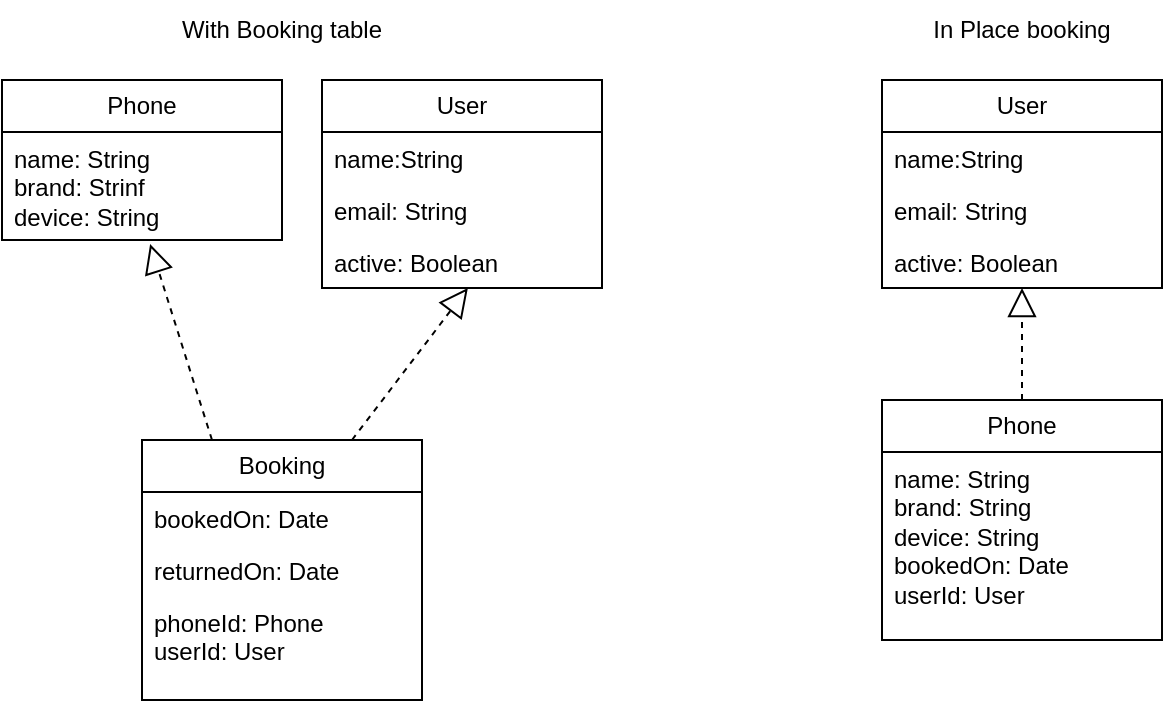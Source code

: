 <mxfile version="21.2.9" type="device">
  <diagram name="Page-1" id="MU0qq-Xpeqi7Bot9kJG-">
    <mxGraphModel dx="1434" dy="779" grid="1" gridSize="10" guides="1" tooltips="1" connect="1" arrows="1" fold="1" page="1" pageScale="1" pageWidth="827" pageHeight="1169" math="0" shadow="0">
      <root>
        <mxCell id="0" />
        <mxCell id="1" parent="0" />
        <mxCell id="PLiwACbSrjpZnJ7-oseW-2" value="Phone" style="swimlane;fontStyle=0;childLayout=stackLayout;horizontal=1;startSize=26;fillColor=none;horizontalStack=0;resizeParent=1;resizeParentMax=0;resizeLast=0;collapsible=1;marginBottom=0;whiteSpace=wrap;html=1;" parent="1" vertex="1">
          <mxGeometry x="40" y="80" width="140" height="80" as="geometry" />
        </mxCell>
        <mxCell id="PLiwACbSrjpZnJ7-oseW-3" value="name: String&lt;br&gt;brand: Strinf&lt;br&gt;device: String" style="text;strokeColor=none;fillColor=none;align=left;verticalAlign=top;spacingLeft=4;spacingRight=4;overflow=hidden;rotatable=0;points=[[0,0.5],[1,0.5]];portConstraint=eastwest;whiteSpace=wrap;html=1;" parent="PLiwACbSrjpZnJ7-oseW-2" vertex="1">
          <mxGeometry y="26" width="140" height="54" as="geometry" />
        </mxCell>
        <mxCell id="PLiwACbSrjpZnJ7-oseW-14" value="Booking" style="swimlane;fontStyle=0;childLayout=stackLayout;horizontal=1;startSize=26;fillColor=none;horizontalStack=0;resizeParent=1;resizeParentMax=0;resizeLast=0;collapsible=1;marginBottom=0;whiteSpace=wrap;html=1;" parent="1" vertex="1">
          <mxGeometry x="110" y="260" width="140" height="130" as="geometry" />
        </mxCell>
        <mxCell id="PLiwACbSrjpZnJ7-oseW-15" value="bookedOn: Date" style="text;strokeColor=none;fillColor=none;align=left;verticalAlign=top;spacingLeft=4;spacingRight=4;overflow=hidden;rotatable=0;points=[[0,0.5],[1,0.5]];portConstraint=eastwest;whiteSpace=wrap;html=1;" parent="PLiwACbSrjpZnJ7-oseW-14" vertex="1">
          <mxGeometry y="26" width="140" height="26" as="geometry" />
        </mxCell>
        <mxCell id="PLiwACbSrjpZnJ7-oseW-16" value="returnedOn: Date" style="text;strokeColor=none;fillColor=none;align=left;verticalAlign=top;spacingLeft=4;spacingRight=4;overflow=hidden;rotatable=0;points=[[0,0.5],[1,0.5]];portConstraint=eastwest;whiteSpace=wrap;html=1;" parent="PLiwACbSrjpZnJ7-oseW-14" vertex="1">
          <mxGeometry y="52" width="140" height="26" as="geometry" />
        </mxCell>
        <mxCell id="PLiwACbSrjpZnJ7-oseW-17" value="phoneId: Phone&lt;br&gt;userId: User" style="text;strokeColor=none;fillColor=none;align=left;verticalAlign=top;spacingLeft=4;spacingRight=4;overflow=hidden;rotatable=0;points=[[0,0.5],[1,0.5]];portConstraint=eastwest;whiteSpace=wrap;html=1;" parent="PLiwACbSrjpZnJ7-oseW-14" vertex="1">
          <mxGeometry y="78" width="140" height="52" as="geometry" />
        </mxCell>
        <mxCell id="PLiwACbSrjpZnJ7-oseW-18" value="User" style="swimlane;fontStyle=0;childLayout=stackLayout;horizontal=1;startSize=26;fillColor=none;horizontalStack=0;resizeParent=1;resizeParentMax=0;resizeLast=0;collapsible=1;marginBottom=0;whiteSpace=wrap;html=1;" parent="1" vertex="1">
          <mxGeometry x="200" y="80" width="140" height="104" as="geometry" />
        </mxCell>
        <mxCell id="PLiwACbSrjpZnJ7-oseW-19" value="name:String" style="text;strokeColor=none;fillColor=none;align=left;verticalAlign=top;spacingLeft=4;spacingRight=4;overflow=hidden;rotatable=0;points=[[0,0.5],[1,0.5]];portConstraint=eastwest;whiteSpace=wrap;html=1;" parent="PLiwACbSrjpZnJ7-oseW-18" vertex="1">
          <mxGeometry y="26" width="140" height="26" as="geometry" />
        </mxCell>
        <mxCell id="PLiwACbSrjpZnJ7-oseW-20" value="email: String" style="text;strokeColor=none;fillColor=none;align=left;verticalAlign=top;spacingLeft=4;spacingRight=4;overflow=hidden;rotatable=0;points=[[0,0.5],[1,0.5]];portConstraint=eastwest;whiteSpace=wrap;html=1;" parent="PLiwACbSrjpZnJ7-oseW-18" vertex="1">
          <mxGeometry y="52" width="140" height="26" as="geometry" />
        </mxCell>
        <mxCell id="PLiwACbSrjpZnJ7-oseW-21" value="active: Boolean" style="text;strokeColor=none;fillColor=none;align=left;verticalAlign=top;spacingLeft=4;spacingRight=4;overflow=hidden;rotatable=0;points=[[0,0.5],[1,0.5]];portConstraint=eastwest;whiteSpace=wrap;html=1;" parent="PLiwACbSrjpZnJ7-oseW-18" vertex="1">
          <mxGeometry y="78" width="140" height="26" as="geometry" />
        </mxCell>
        <mxCell id="PLiwACbSrjpZnJ7-oseW-22" value="" style="endArrow=block;dashed=1;endFill=0;endSize=12;html=1;rounded=0;exitX=0.25;exitY=0;exitDx=0;exitDy=0;entryX=0.529;entryY=1.038;entryDx=0;entryDy=0;entryPerimeter=0;" parent="1" source="PLiwACbSrjpZnJ7-oseW-14" target="PLiwACbSrjpZnJ7-oseW-3" edge="1">
          <mxGeometry width="160" relative="1" as="geometry">
            <mxPoint x="180" y="310" as="sourcePoint" />
            <mxPoint x="340" y="310" as="targetPoint" />
          </mxGeometry>
        </mxCell>
        <mxCell id="PLiwACbSrjpZnJ7-oseW-23" value="" style="endArrow=block;dashed=1;endFill=0;endSize=12;html=1;rounded=0;exitX=0.75;exitY=0;exitDx=0;exitDy=0;entryX=0.521;entryY=1;entryDx=0;entryDy=0;entryPerimeter=0;" parent="1" source="PLiwACbSrjpZnJ7-oseW-14" target="PLiwACbSrjpZnJ7-oseW-21" edge="1">
          <mxGeometry width="160" relative="1" as="geometry">
            <mxPoint x="192" y="353" as="sourcePoint" />
            <mxPoint x="124" y="143" as="targetPoint" />
          </mxGeometry>
        </mxCell>
        <mxCell id="PLiwACbSrjpZnJ7-oseW-24" value="Phone" style="swimlane;fontStyle=0;childLayout=stackLayout;horizontal=1;startSize=26;fillColor=none;horizontalStack=0;resizeParent=1;resizeParentMax=0;resizeLast=0;collapsible=1;marginBottom=0;whiteSpace=wrap;html=1;" parent="1" vertex="1">
          <mxGeometry x="480" y="240" width="140" height="120" as="geometry" />
        </mxCell>
        <mxCell id="PLiwACbSrjpZnJ7-oseW-25" value="name: String&lt;br&gt;brand: String&lt;br&gt;device: String&lt;br&gt;bookedOn: Date&lt;br&gt;userId: User" style="text;strokeColor=none;fillColor=none;align=left;verticalAlign=top;spacingLeft=4;spacingRight=4;overflow=hidden;rotatable=0;points=[[0,0.5],[1,0.5]];portConstraint=eastwest;whiteSpace=wrap;html=1;" parent="PLiwACbSrjpZnJ7-oseW-24" vertex="1">
          <mxGeometry y="26" width="140" height="94" as="geometry" />
        </mxCell>
        <mxCell id="PLiwACbSrjpZnJ7-oseW-30" value="User" style="swimlane;fontStyle=0;childLayout=stackLayout;horizontal=1;startSize=26;fillColor=none;horizontalStack=0;resizeParent=1;resizeParentMax=0;resizeLast=0;collapsible=1;marginBottom=0;whiteSpace=wrap;html=1;" parent="1" vertex="1">
          <mxGeometry x="480" y="80" width="140" height="104" as="geometry" />
        </mxCell>
        <mxCell id="PLiwACbSrjpZnJ7-oseW-31" value="name:String" style="text;strokeColor=none;fillColor=none;align=left;verticalAlign=top;spacingLeft=4;spacingRight=4;overflow=hidden;rotatable=0;points=[[0,0.5],[1,0.5]];portConstraint=eastwest;whiteSpace=wrap;html=1;" parent="PLiwACbSrjpZnJ7-oseW-30" vertex="1">
          <mxGeometry y="26" width="140" height="26" as="geometry" />
        </mxCell>
        <mxCell id="PLiwACbSrjpZnJ7-oseW-32" value="email: String" style="text;strokeColor=none;fillColor=none;align=left;verticalAlign=top;spacingLeft=4;spacingRight=4;overflow=hidden;rotatable=0;points=[[0,0.5],[1,0.5]];portConstraint=eastwest;whiteSpace=wrap;html=1;" parent="PLiwACbSrjpZnJ7-oseW-30" vertex="1">
          <mxGeometry y="52" width="140" height="26" as="geometry" />
        </mxCell>
        <mxCell id="PLiwACbSrjpZnJ7-oseW-33" value="active: Boolean" style="text;strokeColor=none;fillColor=none;align=left;verticalAlign=top;spacingLeft=4;spacingRight=4;overflow=hidden;rotatable=0;points=[[0,0.5],[1,0.5]];portConstraint=eastwest;whiteSpace=wrap;html=1;" parent="PLiwACbSrjpZnJ7-oseW-30" vertex="1">
          <mxGeometry y="78" width="140" height="26" as="geometry" />
        </mxCell>
        <mxCell id="PLiwACbSrjpZnJ7-oseW-34" value="" style="endArrow=block;dashed=1;endFill=0;endSize=12;html=1;rounded=0;exitX=0.5;exitY=0;exitDx=0;exitDy=0;" parent="1" source="PLiwACbSrjpZnJ7-oseW-24" target="PLiwACbSrjpZnJ7-oseW-33" edge="1">
          <mxGeometry width="160" relative="1" as="geometry">
            <mxPoint x="605" y="320" as="sourcePoint" />
            <mxPoint x="800" y="370" as="targetPoint" />
          </mxGeometry>
        </mxCell>
        <mxCell id="7hd0OcZ9kawWffWySnyH-1" value="With Booking table" style="text;strokeColor=none;align=center;fillColor=none;html=1;verticalAlign=middle;whiteSpace=wrap;rounded=0;" vertex="1" parent="1">
          <mxGeometry x="110" y="40" width="140" height="30" as="geometry" />
        </mxCell>
        <mxCell id="7hd0OcZ9kawWffWySnyH-2" value="In Place booking" style="text;strokeColor=none;align=center;fillColor=none;html=1;verticalAlign=middle;whiteSpace=wrap;rounded=0;" vertex="1" parent="1">
          <mxGeometry x="480" y="40" width="140" height="30" as="geometry" />
        </mxCell>
      </root>
    </mxGraphModel>
  </diagram>
</mxfile>
